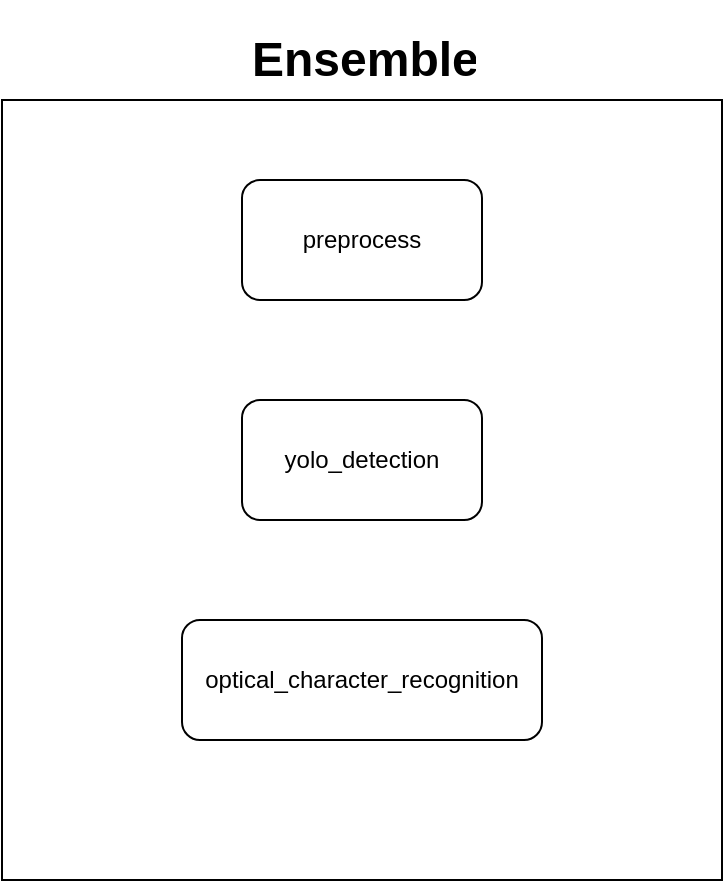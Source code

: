 <mxfile version="21.1.2" type="github">
  <diagram name="Page-1" id="_gFGdC1oJcc4WMkTPQVc">
    <mxGraphModel dx="954" dy="565" grid="1" gridSize="10" guides="1" tooltips="1" connect="1" arrows="1" fold="1" page="1" pageScale="1" pageWidth="827" pageHeight="1169" math="0" shadow="0">
      <root>
        <mxCell id="0" />
        <mxCell id="1" parent="0" />
        <mxCell id="VX1kqERT5CJ1XiSCOBTQ-1" value="" style="rounded=0;whiteSpace=wrap;html=1;" vertex="1" parent="1">
          <mxGeometry x="160" y="80" width="360" height="390" as="geometry" />
        </mxCell>
        <mxCell id="VX1kqERT5CJ1XiSCOBTQ-2" value="preprocess" style="rounded=1;whiteSpace=wrap;html=1;" vertex="1" parent="1">
          <mxGeometry x="280" y="120" width="120" height="60" as="geometry" />
        </mxCell>
        <mxCell id="VX1kqERT5CJ1XiSCOBTQ-3" value="yolo_detection" style="rounded=1;whiteSpace=wrap;html=1;" vertex="1" parent="1">
          <mxGeometry x="280" y="230" width="120" height="60" as="geometry" />
        </mxCell>
        <mxCell id="VX1kqERT5CJ1XiSCOBTQ-4" value="optical_character_recognition" style="rounded=1;whiteSpace=wrap;html=1;" vertex="1" parent="1">
          <mxGeometry x="250" y="340" width="180" height="60" as="geometry" />
        </mxCell>
        <mxCell id="VX1kqERT5CJ1XiSCOBTQ-7" value="&lt;h1&gt;Ensemble&lt;/h1&gt;" style="text;html=1;strokeColor=none;fillColor=none;spacing=5;spacingTop=-20;whiteSpace=wrap;overflow=hidden;rounded=0;" vertex="1" parent="1">
          <mxGeometry x="280" y="40" width="120" height="40" as="geometry" />
        </mxCell>
      </root>
    </mxGraphModel>
  </diagram>
</mxfile>
